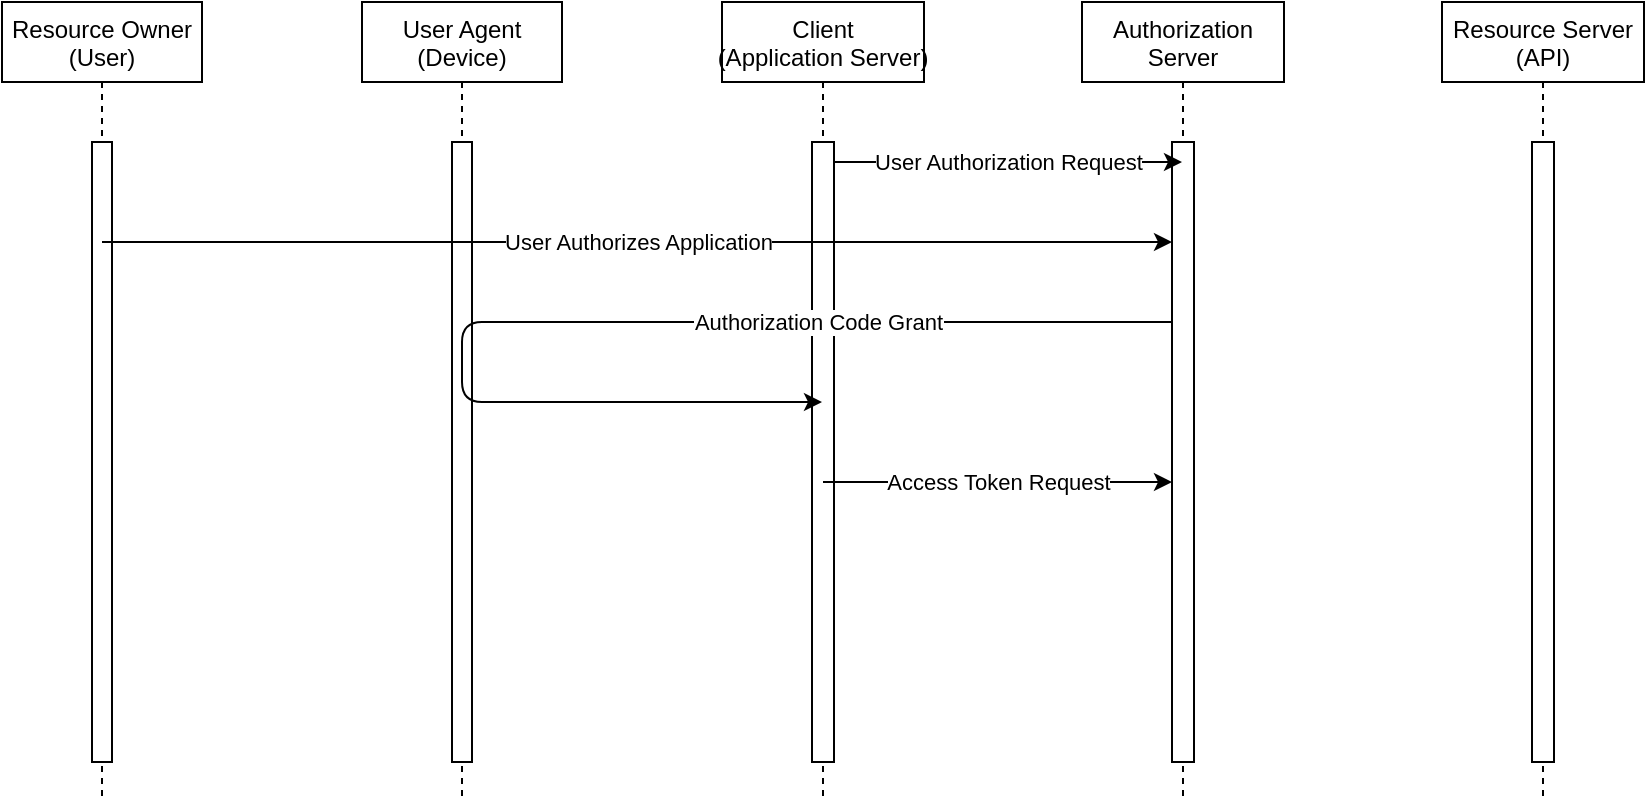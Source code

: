 <mxfile version="13.4.5" type="device"><diagram id="kgpKYQtTHZ0yAKxKKP6v" name="Page-1"><mxGraphModel dx="1346" dy="830" grid="1" gridSize="10" guides="1" tooltips="1" connect="1" arrows="1" fold="1" page="1" pageScale="1" pageWidth="1169" pageHeight="827" math="0" shadow="0"><root><mxCell id="0"/><mxCell id="1" parent="0"/><mxCell id="jOdMqQzyzwqBpkfOnfCT-7" value="User Agent&#10;(Device)" style="shape=umlLifeline;perimeter=lifelinePerimeter;container=1;collapsible=0;recursiveResize=0;rounded=0;shadow=0;strokeWidth=1;" vertex="1" parent="1"><mxGeometry x="260" y="120" width="100" height="400" as="geometry"/></mxCell><mxCell id="jOdMqQzyzwqBpkfOnfCT-8" value="" style="points=[];perimeter=orthogonalPerimeter;rounded=0;shadow=0;strokeWidth=1;" vertex="1" parent="jOdMqQzyzwqBpkfOnfCT-7"><mxGeometry x="45" y="70" width="10" height="310" as="geometry"/></mxCell><mxCell id="3nuBFxr9cyL0pnOWT2aG-1" value=" Resource Owner&#10;(User)" style="shape=umlLifeline;perimeter=lifelinePerimeter;container=1;collapsible=0;recursiveResize=0;rounded=0;shadow=0;strokeWidth=1;" parent="1" vertex="1"><mxGeometry x="80" y="120" width="100" height="400" as="geometry"/></mxCell><mxCell id="3nuBFxr9cyL0pnOWT2aG-2" value="" style="points=[];perimeter=orthogonalPerimeter;rounded=0;shadow=0;strokeWidth=1;" parent="3nuBFxr9cyL0pnOWT2aG-1" vertex="1"><mxGeometry x="45" y="70" width="10" height="310" as="geometry"/></mxCell><mxCell id="3nuBFxr9cyL0pnOWT2aG-5" value="Client&#10;(Application Server)" style="shape=umlLifeline;perimeter=lifelinePerimeter;container=1;collapsible=0;recursiveResize=0;rounded=0;shadow=0;strokeWidth=1;" parent="1" vertex="1"><mxGeometry x="440" y="120" width="101" height="400" as="geometry"/></mxCell><mxCell id="3nuBFxr9cyL0pnOWT2aG-6" value="" style="points=[];perimeter=orthogonalPerimeter;rounded=0;shadow=0;strokeWidth=1;" parent="3nuBFxr9cyL0pnOWT2aG-5" vertex="1"><mxGeometry x="45" y="70" width="11" height="310" as="geometry"/></mxCell><mxCell id="7Exz1RyoAYK79Lr5BsmT-4" value="Authorization&#10;Server" style="shape=umlLifeline;perimeter=lifelinePerimeter;container=1;collapsible=0;recursiveResize=0;rounded=0;shadow=0;strokeWidth=1;" parent="1" vertex="1"><mxGeometry x="620" y="120" width="101" height="400" as="geometry"/></mxCell><mxCell id="7Exz1RyoAYK79Lr5BsmT-5" value="" style="points=[];perimeter=orthogonalPerimeter;rounded=0;shadow=0;strokeWidth=1;" parent="7Exz1RyoAYK79Lr5BsmT-4" vertex="1"><mxGeometry x="45" y="70" width="11" height="310" as="geometry"/></mxCell><mxCell id="7Exz1RyoAYK79Lr5BsmT-9" value="" style="endArrow=classic;html=1;" parent="1" source="3nuBFxr9cyL0pnOWT2aG-6" target="7Exz1RyoAYK79Lr5BsmT-4" edge="1"><mxGeometry relative="1" as="geometry"><mxPoint x="510" y="460" as="sourcePoint"/><mxPoint x="610" y="460" as="targetPoint"/><Array as="points"><mxPoint x="600" y="200"/></Array></mxGeometry></mxCell><mxCell id="7Exz1RyoAYK79Lr5BsmT-10" value="User Authorization Request" style="edgeLabel;resizable=0;html=1;align=center;verticalAlign=middle;" parent="7Exz1RyoAYK79Lr5BsmT-9" connectable="0" vertex="1"><mxGeometry relative="1" as="geometry"/></mxCell><mxCell id="7Exz1RyoAYK79Lr5BsmT-11" value="" style="endArrow=classic;html=1;" parent="1" source="3nuBFxr9cyL0pnOWT2aG-1" target="7Exz1RyoAYK79Lr5BsmT-5" edge="1"><mxGeometry relative="1" as="geometry"><mxPoint x="-55" y="240" as="sourcePoint"/><mxPoint x="485" y="240" as="targetPoint"/><Array as="points"><mxPoint x="295.5" y="240"/><mxPoint x="345.5" y="240"/><mxPoint x="375.5" y="240"/></Array></mxGeometry></mxCell><mxCell id="7Exz1RyoAYK79Lr5BsmT-12" value="User Authorizes Application" style="edgeLabel;resizable=0;html=1;align=center;verticalAlign=middle;" parent="7Exz1RyoAYK79Lr5BsmT-11" connectable="0" vertex="1"><mxGeometry relative="1" as="geometry"/></mxCell><mxCell id="7Exz1RyoAYK79Lr5BsmT-13" value="Resource Server&#10;(API)" style="shape=umlLifeline;perimeter=lifelinePerimeter;container=1;collapsible=0;recursiveResize=0;rounded=0;shadow=0;strokeWidth=1;" parent="1" vertex="1"><mxGeometry x="800" y="120" width="101" height="400" as="geometry"/></mxCell><mxCell id="7Exz1RyoAYK79Lr5BsmT-14" value="" style="points=[];perimeter=orthogonalPerimeter;rounded=0;shadow=0;strokeWidth=1;" parent="7Exz1RyoAYK79Lr5BsmT-13" vertex="1"><mxGeometry x="45" y="70" width="11" height="310" as="geometry"/></mxCell><mxCell id="jOdMqQzyzwqBpkfOnfCT-3" value="" style="endArrow=classic;html=1;" edge="1" parent="1" source="7Exz1RyoAYK79Lr5BsmT-5" target="3nuBFxr9cyL0pnOWT2aG-5"><mxGeometry relative="1" as="geometry"><mxPoint x="410" y="460" as="sourcePoint"/><mxPoint x="500" y="320" as="targetPoint"/><Array as="points"><mxPoint x="310" y="280"/><mxPoint x="310" y="320"/></Array></mxGeometry></mxCell><mxCell id="jOdMqQzyzwqBpkfOnfCT-4" value="Authorization Code Grant" style="edgeLabel;resizable=0;html=1;align=center;verticalAlign=middle;" connectable="0" vertex="1" parent="jOdMqQzyzwqBpkfOnfCT-3"><mxGeometry relative="1" as="geometry"><mxPoint x="110" y="-0.01" as="offset"/></mxGeometry></mxCell><mxCell id="jOdMqQzyzwqBpkfOnfCT-5" value="" style="endArrow=classic;html=1;" edge="1" parent="1" source="3nuBFxr9cyL0pnOWT2aG-5" target="7Exz1RyoAYK79Lr5BsmT-5"><mxGeometry relative="1" as="geometry"><mxPoint x="410" y="460" as="sourcePoint"/><mxPoint x="510" y="460" as="targetPoint"/><Array as="points"><mxPoint x="570" y="360"/><mxPoint x="650" y="360"/></Array></mxGeometry></mxCell><mxCell id="jOdMqQzyzwqBpkfOnfCT-6" value="Access Token Request" style="edgeLabel;resizable=0;html=1;align=center;verticalAlign=middle;" connectable="0" vertex="1" parent="jOdMqQzyzwqBpkfOnfCT-5"><mxGeometry relative="1" as="geometry"/></mxCell></root></mxGraphModel></diagram></mxfile>